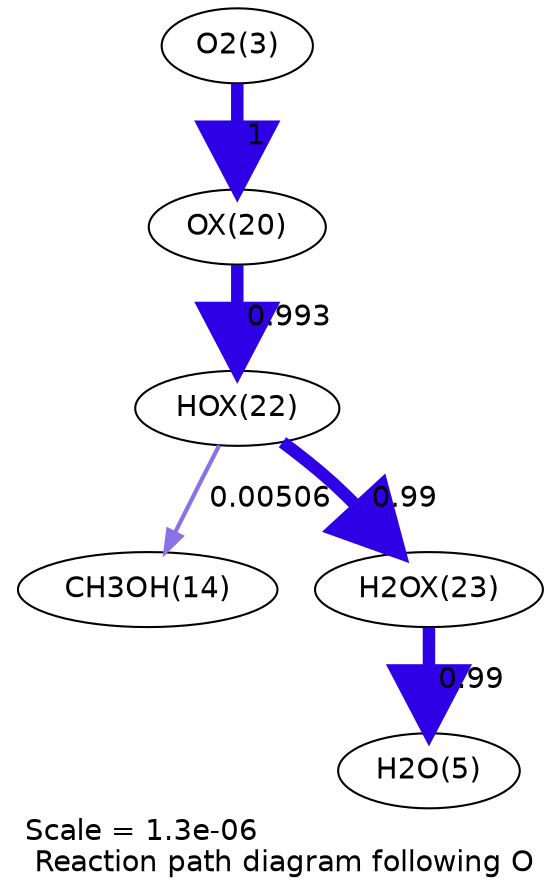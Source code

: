 digraph reaction_paths {
center=1;
s5 -> s47[fontname="Helvetica", penwidth=6, arrowsize=3, color="0.7, 1.5, 0.9"
, label=" 1"];
s47 -> s49[fontname="Helvetica", penwidth=5.99, arrowsize=3, color="0.7, 1.49, 0.9"
, label=" 0.993"];
s49 -> s16[fontname="Helvetica", penwidth=2.01, arrowsize=1, color="0.7, 0.505, 0.9"
, label=" 0.00506"];
s49 -> s50[fontname="Helvetica", penwidth=5.99, arrowsize=3, color="0.7, 1.49, 0.9"
, label=" 0.99"];
s50 -> s7[fontname="Helvetica", penwidth=5.99, arrowsize=3, color="0.7, 1.49, 0.9"
, label=" 0.99"];
s5 [ fontname="Helvetica", label="O2(3)"];
s7 [ fontname="Helvetica", label="H2O(5)"];
s16 [ fontname="Helvetica", label="CH3OH(14)"];
s47 [ fontname="Helvetica", label="OX(20)"];
s49 [ fontname="Helvetica", label="HOX(22)"];
s50 [ fontname="Helvetica", label="H2OX(23)"];
 label = "Scale = 1.3e-06\l Reaction path diagram following O";
 fontname = "Helvetica";
}
